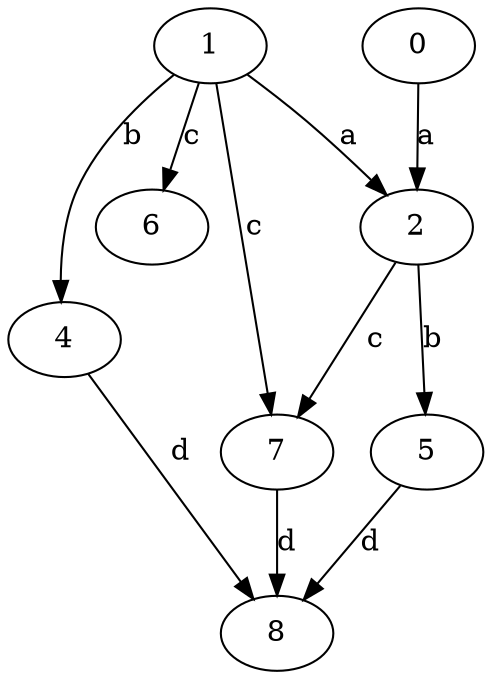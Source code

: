 strict digraph  {
1;
2;
4;
5;
6;
7;
8;
0;
1 -> 2  [label=a];
1 -> 4  [label=b];
1 -> 6  [label=c];
1 -> 7  [label=c];
2 -> 5  [label=b];
2 -> 7  [label=c];
4 -> 8  [label=d];
5 -> 8  [label=d];
7 -> 8  [label=d];
0 -> 2  [label=a];
}
